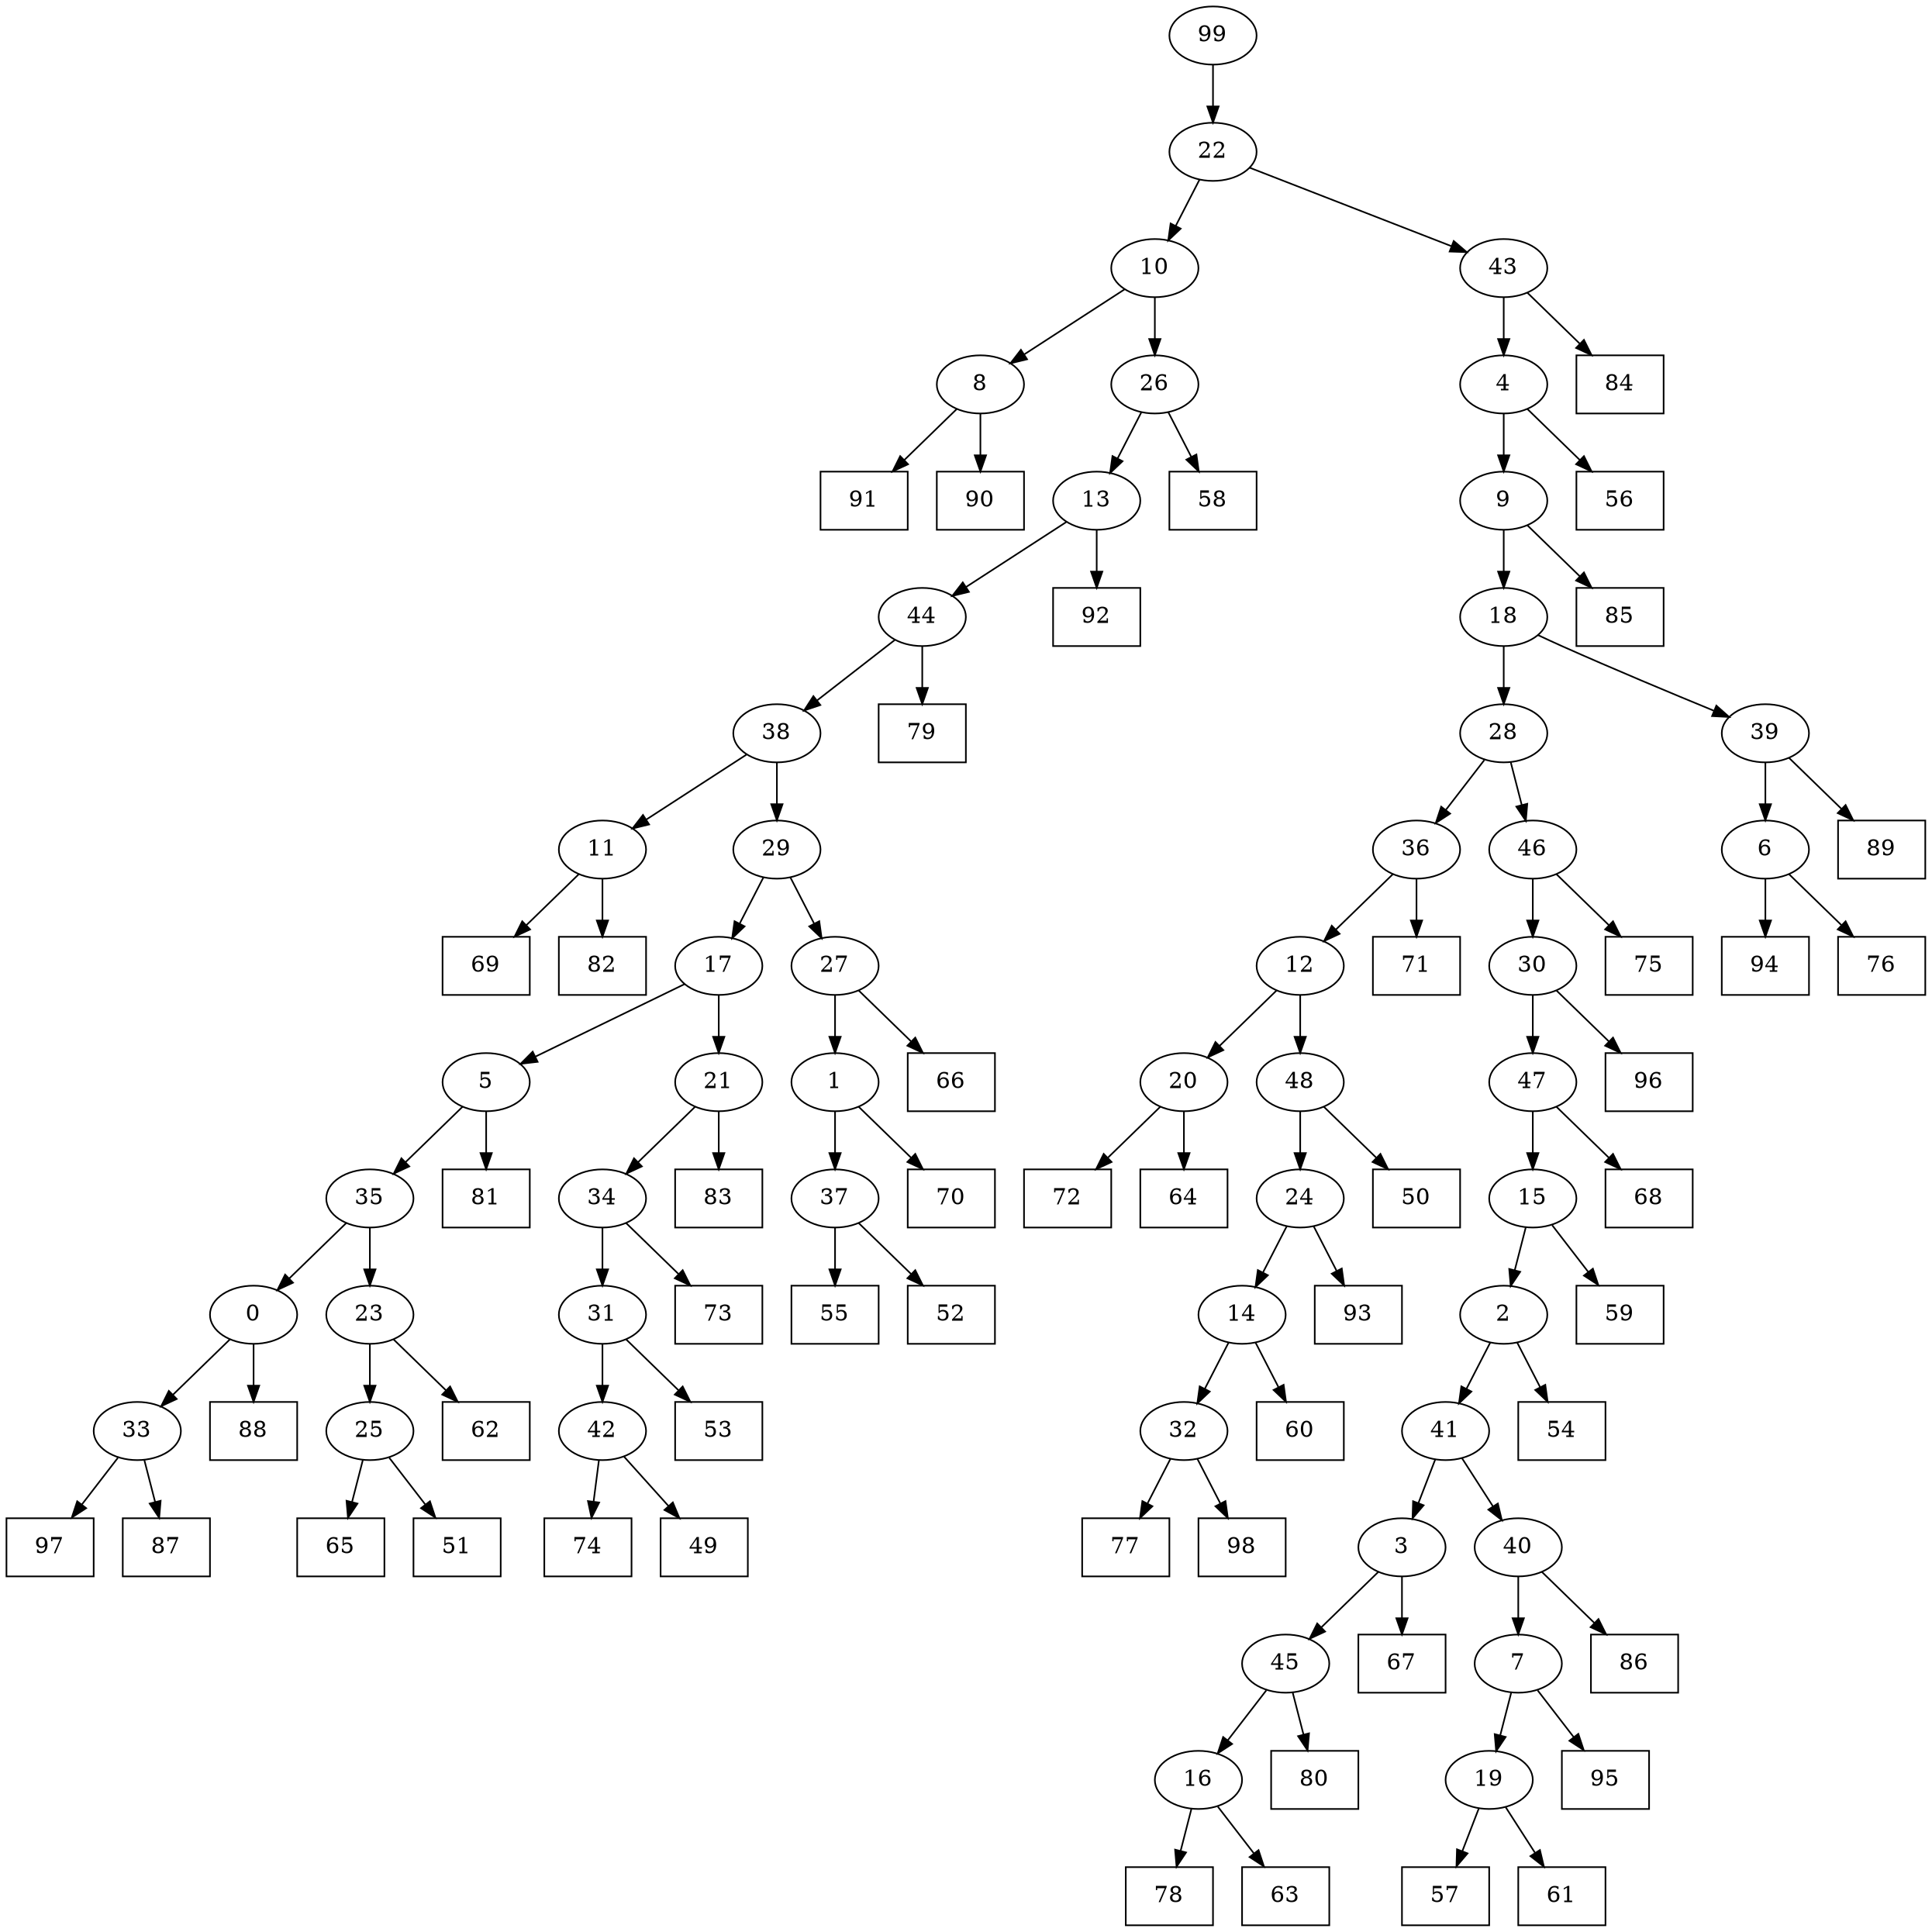 digraph G {
0[label="0"];
1[label="1"];
2[label="2"];
3[label="3"];
4[label="4"];
5[label="5"];
6[label="6"];
7[label="7"];
8[label="8"];
9[label="9"];
10[label="10"];
11[label="11"];
12[label="12"];
13[label="13"];
14[label="14"];
15[label="15"];
16[label="16"];
17[label="17"];
18[label="18"];
19[label="19"];
20[label="20"];
21[label="21"];
22[label="22"];
23[label="23"];
24[label="24"];
25[label="25"];
26[label="26"];
27[label="27"];
28[label="28"];
29[label="29"];
30[label="30"];
31[label="31"];
32[label="32"];
33[label="33"];
34[label="34"];
35[label="35"];
36[label="36"];
37[label="37"];
38[label="38"];
39[label="39"];
40[label="40"];
41[label="41"];
42[label="42"];
43[label="43"];
44[label="44"];
45[label="45"];
46[label="46"];
47[label="47"];
48[label="48"];
49[shape=box,label="73"];
50[shape=box,label="72"];
51[shape=box,label="50"];
52[shape=box,label="57"];
53[shape=box,label="81"];
54[shape=box,label="74"];
55[shape=box,label="80"];
56[shape=box,label="94"];
57[shape=box,label="78"];
58[shape=box,label="93"];
59[shape=box,label="89"];
60[shape=box,label="69"];
61[shape=box,label="97"];
62[shape=box,label="91"];
63[shape=box,label="67"];
64[shape=box,label="92"];
65[shape=box,label="88"];
66[shape=box,label="96"];
67[shape=box,label="86"];
68[shape=box,label="79"];
69[shape=box,label="77"];
70[shape=box,label="58"];
71[shape=box,label="54"];
72[shape=box,label="66"];
73[shape=box,label="53"];
74[shape=box,label="63"];
75[shape=box,label="90"];
76[shape=box,label="68"];
77[shape=box,label="64"];
78[shape=box,label="60"];
79[shape=box,label="61"];
80[shape=box,label="85"];
81[shape=box,label="76"];
82[shape=box,label="49"];
83[shape=box,label="84"];
84[shape=box,label="75"];
85[shape=box,label="55"];
86[shape=box,label="59"];
87[shape=box,label="87"];
88[shape=box,label="98"];
89[shape=box,label="82"];
90[shape=box,label="56"];
91[shape=box,label="65"];
92[shape=box,label="62"];
93[shape=box,label="71"];
94[shape=box,label="70"];
95[shape=box,label="52"];
96[shape=box,label="95"];
97[shape=box,label="51"];
98[shape=box,label="83"];
99[label="99"];
25->97 ;
33->61 ;
48->51 ;
14->78 ;
0->33 ;
17->5 ;
47->76 ;
11->60 ;
37->85 ;
32->69 ;
37->95 ;
5->35 ;
23->92 ;
42->54 ;
47->15 ;
35->23 ;
33->87 ;
26->70 ;
45->16 ;
1->37 ;
4->9 ;
9->80 ;
42->82 ;
8->62 ;
32->88 ;
40->67 ;
38->11 ;
11->89 ;
31->73 ;
24->14 ;
15->2 ;
34->49 ;
6->81 ;
20->50 ;
30->66 ;
29->17 ;
16->74 ;
5->53 ;
13->44 ;
43->4 ;
4->90 ;
36->93 ;
43->83 ;
39->6 ;
10->8 ;
8->75 ;
44->68 ;
35->0 ;
0->65 ;
46->84 ;
15->86 ;
30->47 ;
19->79 ;
1->94 ;
25->91 ;
2->71 ;
13->64 ;
3->63 ;
7->96 ;
18->28 ;
7->19 ;
19->52 ;
27->1 ;
48->24 ;
21->34 ;
10->26 ;
26->13 ;
24->58 ;
44->38 ;
38->29 ;
34->31 ;
31->42 ;
12->48 ;
18->39 ;
39->59 ;
2->41 ;
41->3 ;
6->56 ;
22->43 ;
14->32 ;
17->21 ;
21->98 ;
9->18 ;
29->27 ;
27->72 ;
22->10 ;
41->40 ;
40->7 ;
12->20 ;
20->77 ;
99->22 ;
3->45 ;
45->55 ;
16->57 ;
28->36 ;
36->12 ;
23->25 ;
28->46 ;
46->30 ;
}
